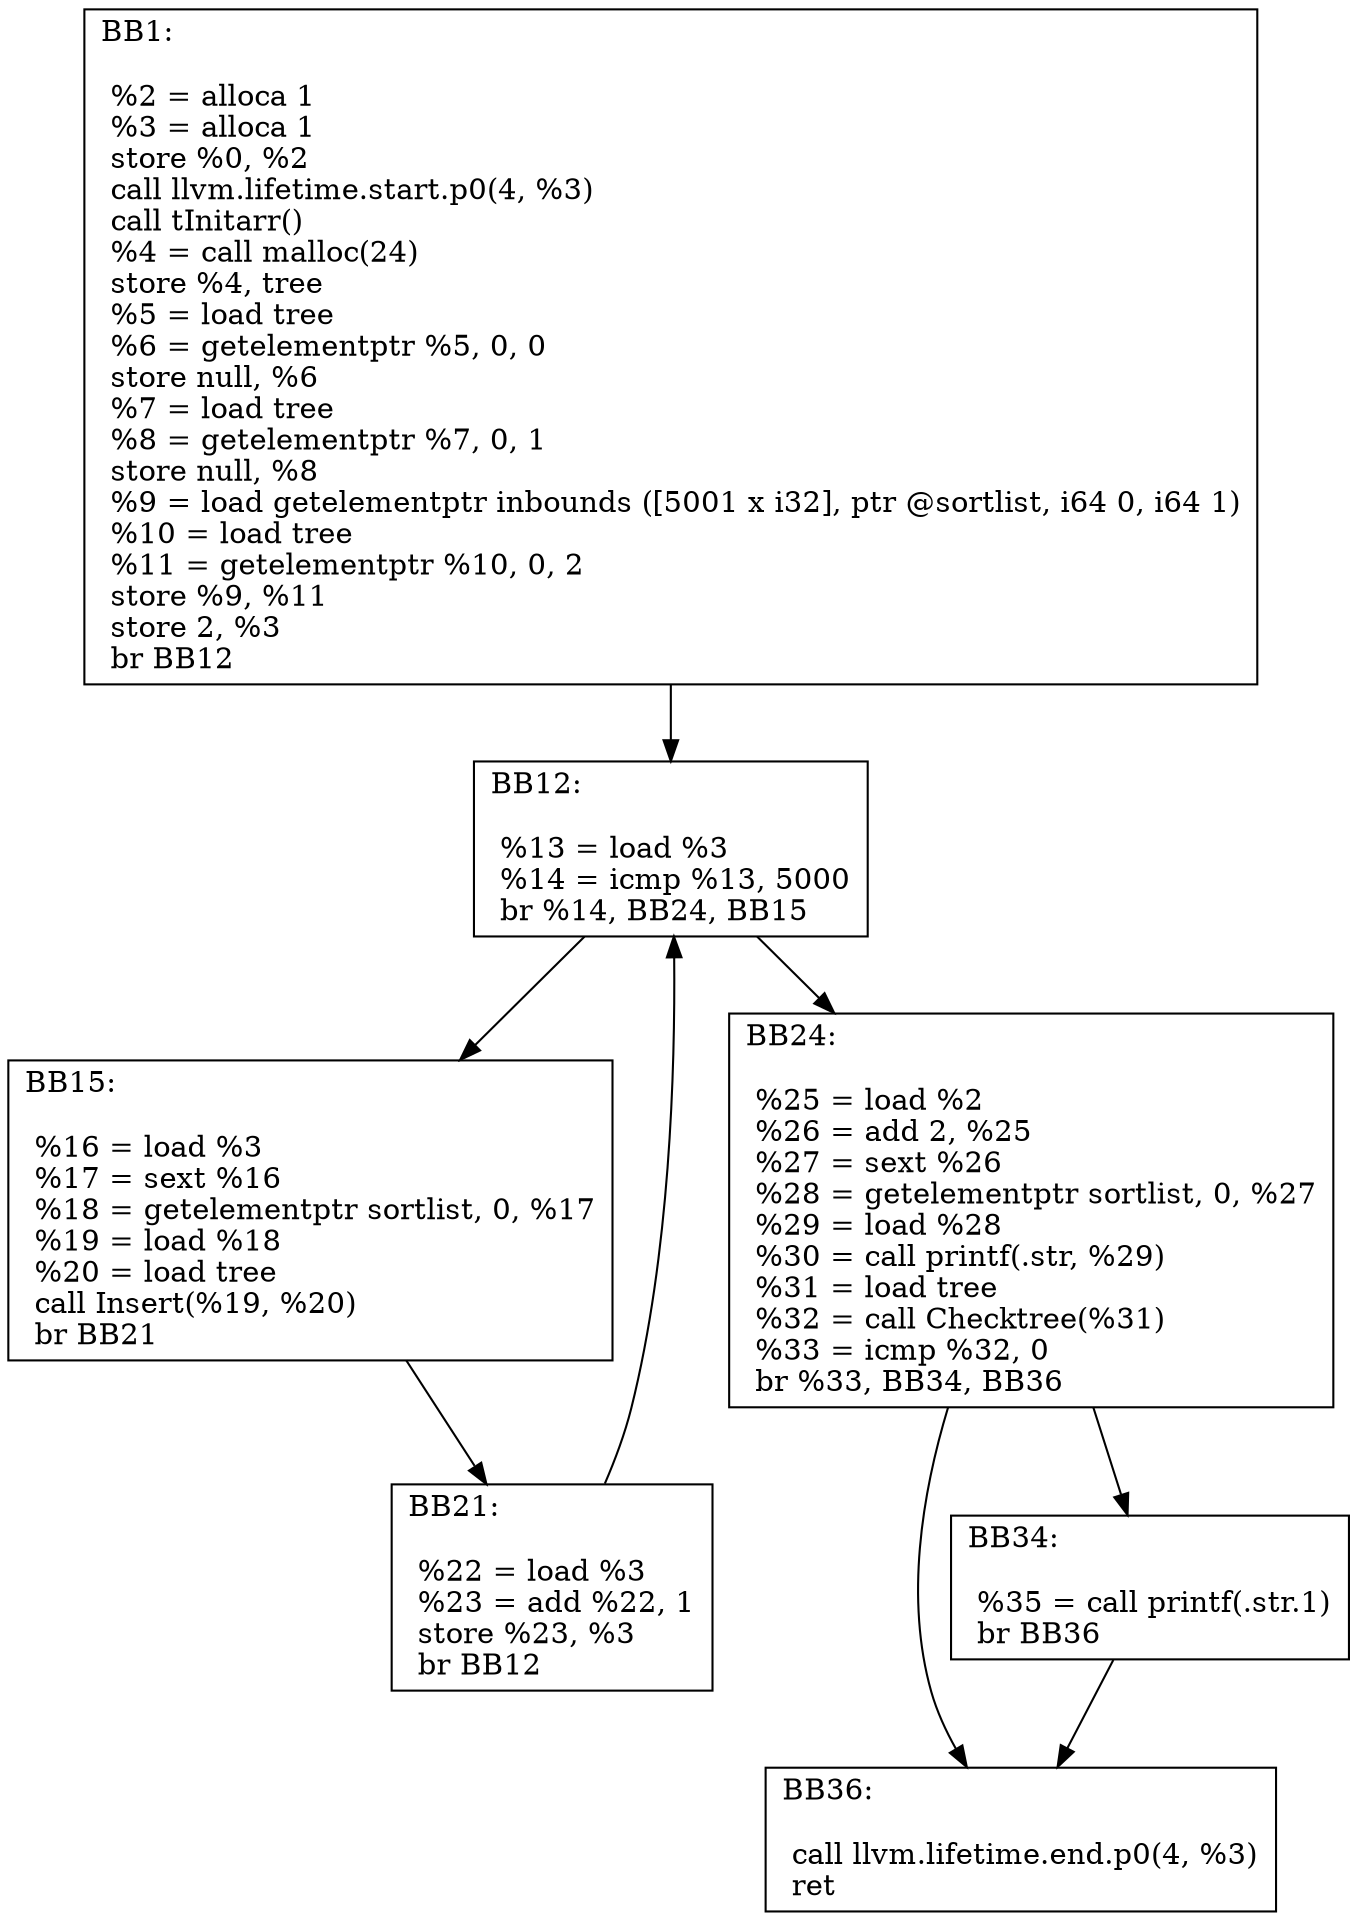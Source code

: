 digraph "CFG of Trees function"{
	BB1[shape=record,label="{BB1:\l\l
	 %2 = alloca  1\l	 %3 = alloca  1\l	 store  %0,  %2\l	 call llvm.lifetime.start.p0(4, %3)\l	 call tInitarr()\l	 %4 = call malloc(24)\l	 store  %4,  tree\l	 %5 = load  tree\l	 %6 = getelementptr  %5,  0,  0\l	 store  null,  %6\l	 %7 = load  tree\l	 %8 = getelementptr  %7,  0,  1\l	 store  null,  %8\l	 %9 = load  getelementptr inbounds ([5001 x i32], ptr @sortlist, i64 0, i64 1)\l	 %10 = load  tree\l	 %11 = getelementptr  %10,  0,  2\l	 store  %9,  %11\l	 store  2,  %3\l	 br BB12\l	}"];
	BB1 -> BB12
	BB12[shape=record,label="{BB12:\l\l
	 %13 = load  %3\l	 %14 = icmp  %13,  5000\l	 br %14, BB24, BB15\l	}"];
	BB12 -> BB15
	BB12 -> BB24
	BB15[shape=record,label="{BB15:\l\l
	 %16 = load  %3\l	 %17 = sext  %16\l	 %18 = getelementptr  sortlist,  0,  %17\l	 %19 = load  %18\l	 %20 = load  tree\l	 call Insert(%19, %20)\l	 br BB21\l	}"];
	BB15 -> BB21
	BB21[shape=record,label="{BB21:\l\l
	 %22 = load  %3\l	 %23 = add  %22,  1\l	 store  %23,  %3\l	 br BB12\l	}"];
	BB21 -> BB12
	BB24[shape=record,label="{BB24:\l\l
	 %25 = load  %2\l	 %26 = add  2,  %25\l	 %27 = sext  %26\l	 %28 = getelementptr  sortlist,  0,  %27\l	 %29 = load  %28\l	 %30 = call printf(.str, %29)\l	 %31 = load  tree\l	 %32 = call Checktree(%31)\l	 %33 = icmp  %32,  0\l	 br %33, BB34, BB36\l	}"];
	BB24 -> BB36
	BB24 -> BB34
	BB34[shape=record,label="{BB34:\l\l
	 %35 = call printf(.str.1)\l	 br BB36\l	}"];
	BB34 -> BB36
	BB36[shape=record,label="{BB36:\l\l
	 call llvm.lifetime.end.p0(4, %3)\l	 ret \l	}"];
}
